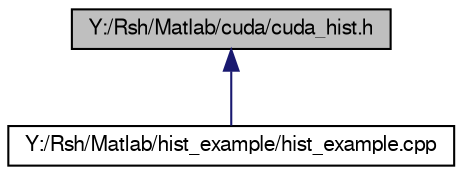 digraph G
{
  bgcolor="transparent";
  edge [fontname="FreeSans",fontsize=10,labelfontname="FreeSans",labelfontsize=10];
  node [fontname="FreeSans",fontsize=10,shape=record];
  Node1 [label="Y:/Rsh/Matlab/cuda/cuda_hist.h",height=0.2,width=0.4,color="black", fillcolor="grey75", style="filled" fontcolor="black"];
  Node1 -> Node2 [dir=back,color="midnightblue",fontsize=10,style="solid",fontname="FreeSans"];
  Node2 [label="Y:/Rsh/Matlab/hist_example/hist_example.cpp",height=0.2,width=0.4,color="black",URL="$hist__example_8cpp.html",tooltip="Demonstrates use of GPU-based histogram methods in a simple C++ application."];
}
